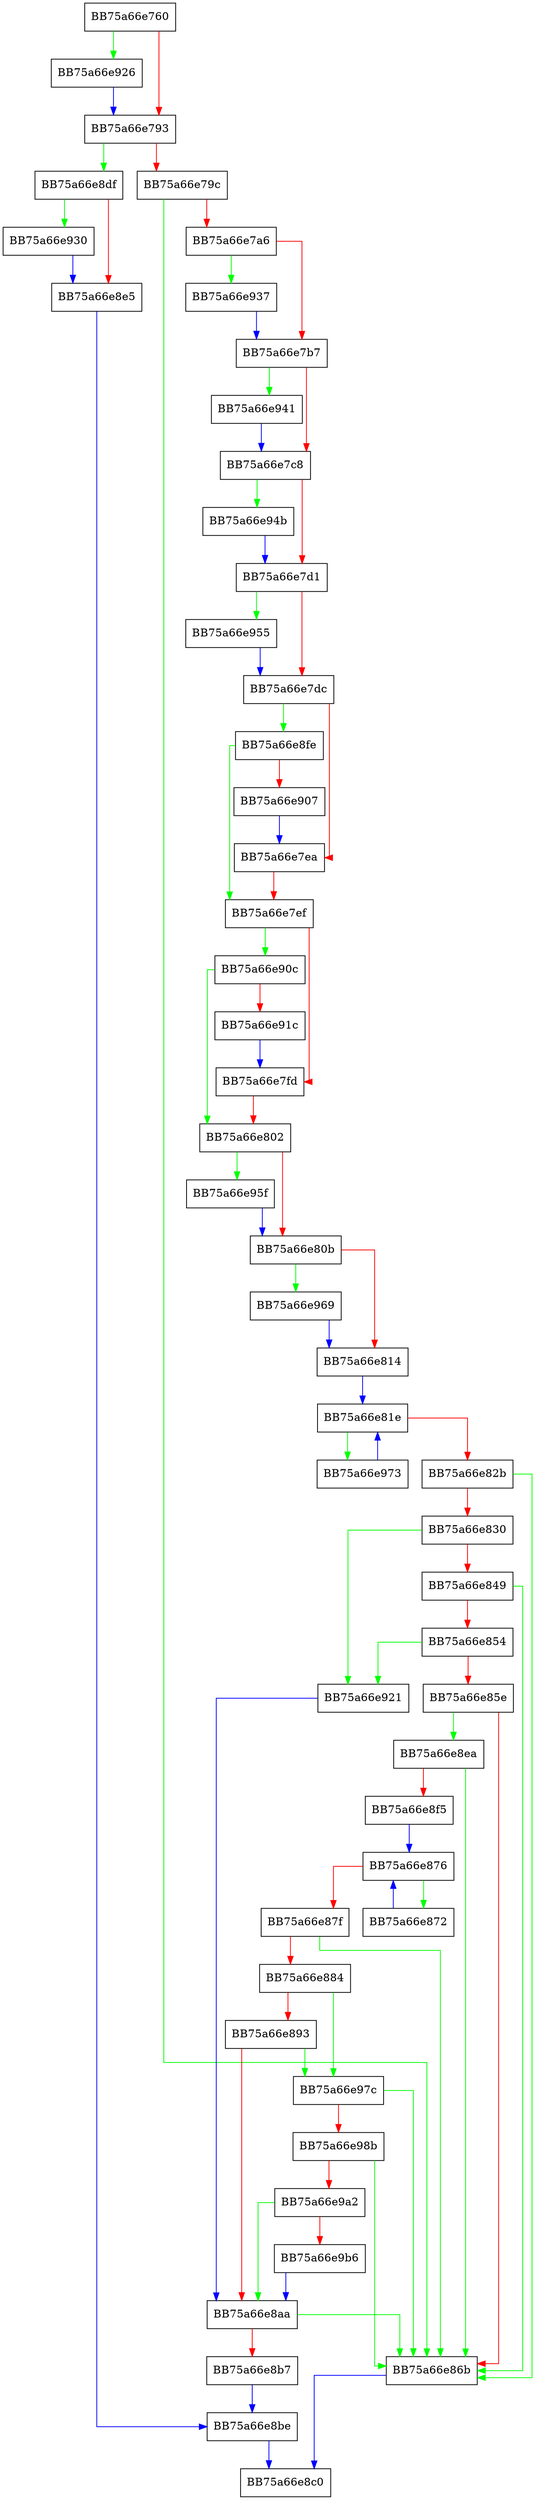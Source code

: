 digraph ExtractorAsFileFromURL {
  node [shape="box"];
  graph [splines=ortho];
  BB75a66e760 -> BB75a66e926 [color="green"];
  BB75a66e760 -> BB75a66e793 [color="red"];
  BB75a66e793 -> BB75a66e8df [color="green"];
  BB75a66e793 -> BB75a66e79c [color="red"];
  BB75a66e79c -> BB75a66e86b [color="green"];
  BB75a66e79c -> BB75a66e7a6 [color="red"];
  BB75a66e7a6 -> BB75a66e937 [color="green"];
  BB75a66e7a6 -> BB75a66e7b7 [color="red"];
  BB75a66e7b7 -> BB75a66e941 [color="green"];
  BB75a66e7b7 -> BB75a66e7c8 [color="red"];
  BB75a66e7c8 -> BB75a66e94b [color="green"];
  BB75a66e7c8 -> BB75a66e7d1 [color="red"];
  BB75a66e7d1 -> BB75a66e955 [color="green"];
  BB75a66e7d1 -> BB75a66e7dc [color="red"];
  BB75a66e7dc -> BB75a66e8fe [color="green"];
  BB75a66e7dc -> BB75a66e7ea [color="red"];
  BB75a66e7ea -> BB75a66e7ef [color="red"];
  BB75a66e7ef -> BB75a66e90c [color="green"];
  BB75a66e7ef -> BB75a66e7fd [color="red"];
  BB75a66e7fd -> BB75a66e802 [color="red"];
  BB75a66e802 -> BB75a66e95f [color="green"];
  BB75a66e802 -> BB75a66e80b [color="red"];
  BB75a66e80b -> BB75a66e969 [color="green"];
  BB75a66e80b -> BB75a66e814 [color="red"];
  BB75a66e814 -> BB75a66e81e [color="blue"];
  BB75a66e81e -> BB75a66e973 [color="green"];
  BB75a66e81e -> BB75a66e82b [color="red"];
  BB75a66e82b -> BB75a66e86b [color="green"];
  BB75a66e82b -> BB75a66e830 [color="red"];
  BB75a66e830 -> BB75a66e921 [color="green"];
  BB75a66e830 -> BB75a66e849 [color="red"];
  BB75a66e849 -> BB75a66e86b [color="green"];
  BB75a66e849 -> BB75a66e854 [color="red"];
  BB75a66e854 -> BB75a66e921 [color="green"];
  BB75a66e854 -> BB75a66e85e [color="red"];
  BB75a66e85e -> BB75a66e8ea [color="green"];
  BB75a66e85e -> BB75a66e86b [color="red"];
  BB75a66e86b -> BB75a66e8c0 [color="blue"];
  BB75a66e872 -> BB75a66e876 [color="blue"];
  BB75a66e876 -> BB75a66e872 [color="green"];
  BB75a66e876 -> BB75a66e87f [color="red"];
  BB75a66e87f -> BB75a66e86b [color="green"];
  BB75a66e87f -> BB75a66e884 [color="red"];
  BB75a66e884 -> BB75a66e97c [color="green"];
  BB75a66e884 -> BB75a66e893 [color="red"];
  BB75a66e893 -> BB75a66e97c [color="green"];
  BB75a66e893 -> BB75a66e8aa [color="red"];
  BB75a66e8aa -> BB75a66e86b [color="green"];
  BB75a66e8aa -> BB75a66e8b7 [color="red"];
  BB75a66e8b7 -> BB75a66e8be [color="blue"];
  BB75a66e8be -> BB75a66e8c0 [color="blue"];
  BB75a66e8df -> BB75a66e930 [color="green"];
  BB75a66e8df -> BB75a66e8e5 [color="red"];
  BB75a66e8e5 -> BB75a66e8be [color="blue"];
  BB75a66e8ea -> BB75a66e86b [color="green"];
  BB75a66e8ea -> BB75a66e8f5 [color="red"];
  BB75a66e8f5 -> BB75a66e876 [color="blue"];
  BB75a66e8fe -> BB75a66e7ef [color="green"];
  BB75a66e8fe -> BB75a66e907 [color="red"];
  BB75a66e907 -> BB75a66e7ea [color="blue"];
  BB75a66e90c -> BB75a66e802 [color="green"];
  BB75a66e90c -> BB75a66e91c [color="red"];
  BB75a66e91c -> BB75a66e7fd [color="blue"];
  BB75a66e921 -> BB75a66e8aa [color="blue"];
  BB75a66e926 -> BB75a66e793 [color="blue"];
  BB75a66e930 -> BB75a66e8e5 [color="blue"];
  BB75a66e937 -> BB75a66e7b7 [color="blue"];
  BB75a66e941 -> BB75a66e7c8 [color="blue"];
  BB75a66e94b -> BB75a66e7d1 [color="blue"];
  BB75a66e955 -> BB75a66e7dc [color="blue"];
  BB75a66e95f -> BB75a66e80b [color="blue"];
  BB75a66e969 -> BB75a66e814 [color="blue"];
  BB75a66e973 -> BB75a66e81e [color="blue"];
  BB75a66e97c -> BB75a66e86b [color="green"];
  BB75a66e97c -> BB75a66e98b [color="red"];
  BB75a66e98b -> BB75a66e86b [color="green"];
  BB75a66e98b -> BB75a66e9a2 [color="red"];
  BB75a66e9a2 -> BB75a66e8aa [color="green"];
  BB75a66e9a2 -> BB75a66e9b6 [color="red"];
  BB75a66e9b6 -> BB75a66e8aa [color="blue"];
}